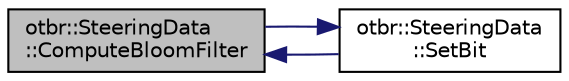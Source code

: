 digraph "otbr::SteeringData::ComputeBloomFilter"
{
  edge [fontname="Helvetica",fontsize="10",labelfontname="Helvetica",labelfontsize="10"];
  node [fontname="Helvetica",fontsize="10",shape=record];
  rankdir="LR";
  Node4 [label="otbr::SteeringData\l::ComputeBloomFilter",height=0.2,width=0.4,color="black", fillcolor="grey75", style="filled", fontcolor="black"];
  Node4 -> Node5 [dir="back",color="midnightblue",fontsize="10",style="solid",fontname="Helvetica"];
  Node5 [label="otbr::SteeringData\l::SetBit",height=0.2,width=0.4,color="black", fillcolor="white", style="filled",URL="$d6/de8/classotbr_1_1SteeringData.html#acbadfef58d51a386d3d6bcd529987fd6",tooltip="This method sets bit aBit. "];
  Node5 -> Node4 [dir="back",color="midnightblue",fontsize="10",style="solid",fontname="Helvetica"];
}
